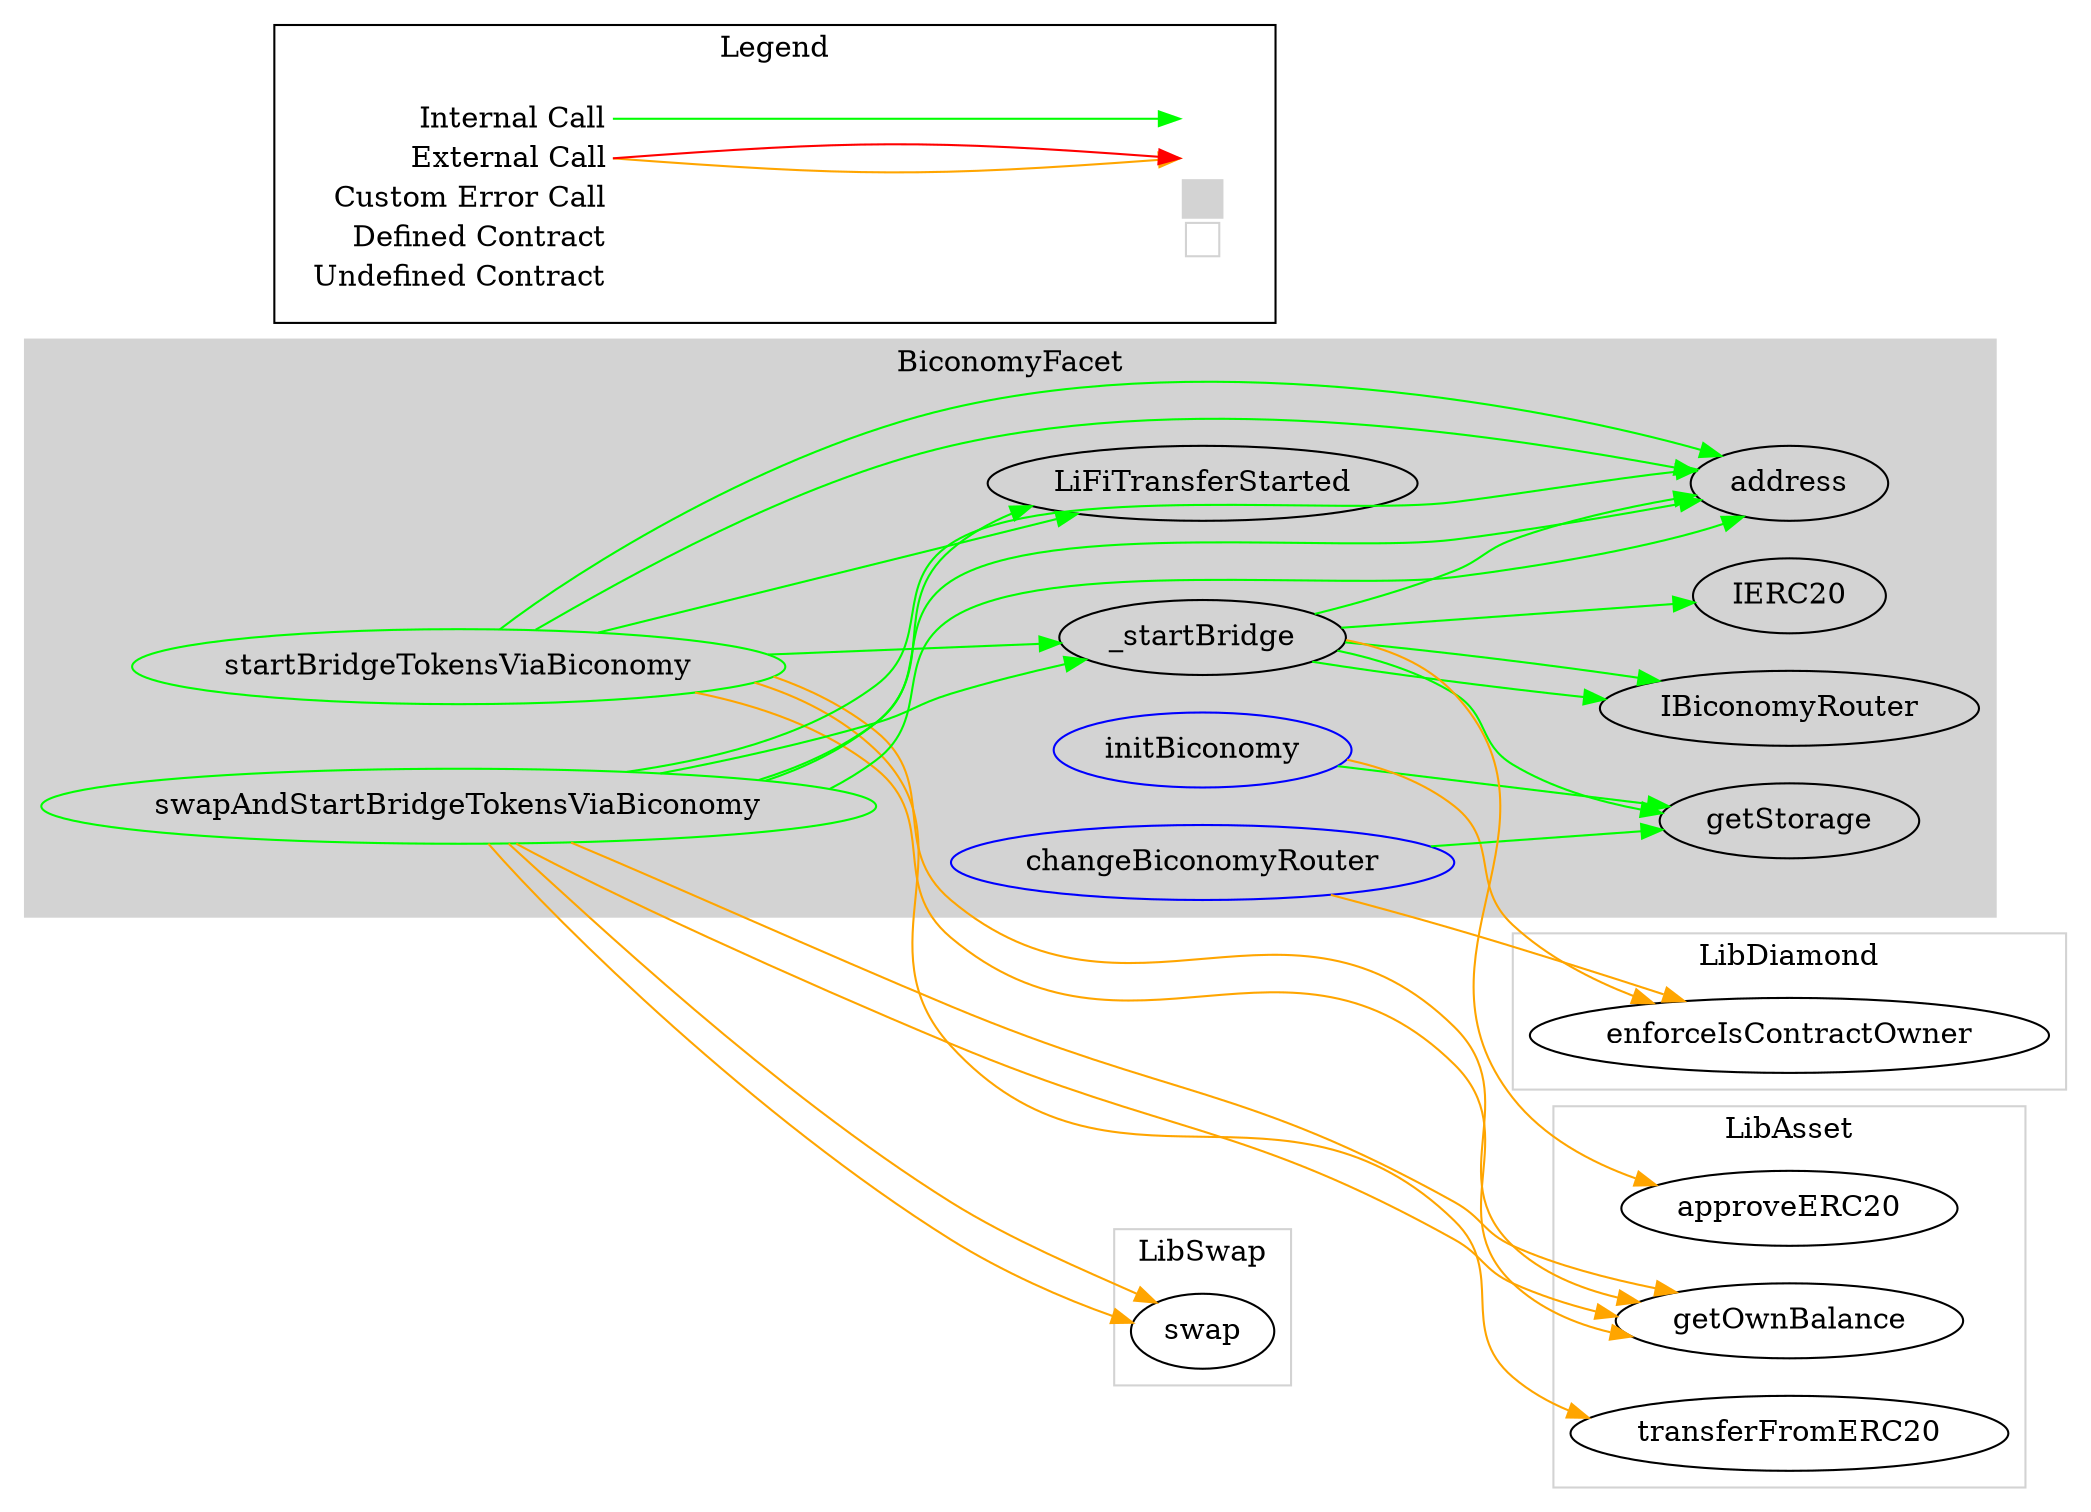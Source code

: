digraph G {
  graph [ ratio = "auto", page = "100", compound =true ];
subgraph "clusterBiconomyFacet" {
  graph [ label = "BiconomyFacet", color = "lightgray", style = "filled", bgcolor = "lightgray" ];
  "BiconomyFacet.initBiconomy" [ label = "initBiconomy", color = "blue" ];
  "BiconomyFacet.startBridgeTokensViaBiconomy" [ label = "startBridgeTokensViaBiconomy", color = "green" ];
  "BiconomyFacet.swapAndStartBridgeTokensViaBiconomy" [ label = "swapAndStartBridgeTokensViaBiconomy", color = "green" ];
  "BiconomyFacet.changeBiconomyRouter" [ label = "changeBiconomyRouter", color = "blue" ];
  "BiconomyFacet._startBridge" [ label = "_startBridge" ];
  "BiconomyFacet.getStorage" [ label = "getStorage" ];
  "BiconomyFacet.address" [ label = "address" ];
  "BiconomyFacet.LiFiTransferStarted" [ label = "LiFiTransferStarted" ];
  "BiconomyFacet.IERC20" [ label = "IERC20" ];
  "BiconomyFacet.IBiconomyRouter" [ label = "IBiconomyRouter" ];
}

subgraph "clusterLibDiamond" {
  graph [ label = "LibDiamond", color = "lightgray" ];
  "LibDiamond.enforceIsContractOwner" [ label = "enforceIsContractOwner" ];
}

subgraph "clusterLibAsset" {
  graph [ label = "LibAsset", color = "lightgray" ];
  "LibAsset.getOwnBalance" [ label = "getOwnBalance" ];
  "LibAsset.transferFromERC20" [ label = "transferFromERC20" ];
  "LibAsset.approveERC20" [ label = "approveERC20" ];
}

subgraph "clusterLibSwap" {
  graph [ label = "LibSwap", color = "lightgray" ];
  "LibSwap.swap" [ label = "swap" ];
}

  "BiconomyFacet.initBiconomy";
  "BiconomyFacet.getStorage";
  "LibDiamond.enforceIsContractOwner";
  "BiconomyFacet.startBridgeTokensViaBiconomy";
  "BiconomyFacet.address";
  "LibAsset.getOwnBalance";
  "LibAsset.transferFromERC20";
  "BiconomyFacet._startBridge";
  "BiconomyFacet.LiFiTransferStarted";
  "BiconomyFacet.swapAndStartBridgeTokensViaBiconomy";
  "LibSwap.swap";
  "BiconomyFacet.changeBiconomyRouter";
  "LibAsset.approveERC20";
  "BiconomyFacet.IERC20";
  "BiconomyFacet.IBiconomyRouter";
  "BiconomyFacet.initBiconomy" -> "BiconomyFacet.getStorage" [ color = "green" ];
  "BiconomyFacet.initBiconomy" -> "LibDiamond.enforceIsContractOwner" [ color = "orange" ];
  "BiconomyFacet.startBridgeTokensViaBiconomy" -> "BiconomyFacet.address" [ color = "green" ];
  "BiconomyFacet.startBridgeTokensViaBiconomy" -> "LibAsset.getOwnBalance" [ color = "orange" ];
  "BiconomyFacet.startBridgeTokensViaBiconomy" -> "LibAsset.transferFromERC20" [ color = "orange" ];
  "BiconomyFacet.startBridgeTokensViaBiconomy" -> "BiconomyFacet.address" [ color = "green" ];
  "BiconomyFacet.startBridgeTokensViaBiconomy" -> "LibAsset.getOwnBalance" [ color = "orange" ];
  "BiconomyFacet.startBridgeTokensViaBiconomy" -> "BiconomyFacet._startBridge" [ color = "green" ];
  "BiconomyFacet.startBridgeTokensViaBiconomy" -> "BiconomyFacet.LiFiTransferStarted" [ color = "green" ];
  "BiconomyFacet.swapAndStartBridgeTokensViaBiconomy" -> "BiconomyFacet.address" [ color = "green" ];
  "BiconomyFacet.swapAndStartBridgeTokensViaBiconomy" -> "LibAsset.getOwnBalance" [ color = "orange" ];
  "BiconomyFacet.swapAndStartBridgeTokensViaBiconomy" -> "LibSwap.swap" [ color = "orange" ];
  "BiconomyFacet.swapAndStartBridgeTokensViaBiconomy" -> "LibAsset.getOwnBalance" [ color = "orange" ];
  "BiconomyFacet.swapAndStartBridgeTokensViaBiconomy" -> "BiconomyFacet.address" [ color = "green" ];
  "BiconomyFacet.swapAndStartBridgeTokensViaBiconomy" -> "LibSwap.swap" [ color = "orange" ];
  "BiconomyFacet.swapAndStartBridgeTokensViaBiconomy" -> "BiconomyFacet.address" [ color = "green" ];
  "BiconomyFacet.swapAndStartBridgeTokensViaBiconomy" -> "BiconomyFacet._startBridge" [ color = "green" ];
  "BiconomyFacet.swapAndStartBridgeTokensViaBiconomy" -> "BiconomyFacet.LiFiTransferStarted" [ color = "green" ];
  "BiconomyFacet.changeBiconomyRouter" -> "BiconomyFacet.getStorage" [ color = "green" ];
  "BiconomyFacet.changeBiconomyRouter" -> "LibDiamond.enforceIsContractOwner" [ color = "orange" ];
  "BiconomyFacet._startBridge" -> "BiconomyFacet.getStorage" [ color = "green" ];
  "BiconomyFacet._startBridge" -> "BiconomyFacet.address" [ color = "green" ];
  "BiconomyFacet._startBridge" -> "LibAsset.approveERC20" [ color = "orange" ];
  "BiconomyFacet._startBridge" -> "BiconomyFacet.IERC20" [ color = "green" ];
  "BiconomyFacet._startBridge" -> "BiconomyFacet.IBiconomyRouter" [ color = "green" ];
  "BiconomyFacet._startBridge" -> "BiconomyFacet.IBiconomyRouter" [ color = "green" ];


rankdir=LR
node [shape=plaintext]
subgraph cluster_01 { 
label = "Legend";
key [label=<<table border="0" cellpadding="2" cellspacing="0" cellborder="0">
  <tr><td align="right" port="i1">Internal Call</td></tr>
  <tr><td align="right" port="i2">External Call</td></tr>
  <tr><td align="right" port="i2">Custom Error Call</td></tr>
  <tr><td align="right" port="i3">Defined Contract</td></tr>
  <tr><td align="right" port="i4">Undefined Contract</td></tr>
  </table>>]
key2 [label=<<table border="0" cellpadding="2" cellspacing="0" cellborder="0">
  <tr><td port="i1">&nbsp;&nbsp;&nbsp;</td></tr>
  <tr><td port="i2">&nbsp;&nbsp;&nbsp;</td></tr>
  <tr><td port="i3" bgcolor="lightgray">&nbsp;&nbsp;&nbsp;</td></tr>
  <tr><td port="i4">
    <table border="1" cellborder="0" cellspacing="0" cellpadding="7" color="lightgray">
      <tr>
       <td></td>
      </tr>
     </table>
  </td></tr>
  </table>>]
key:i1:e -> key2:i1:w [color="green"]
key:i2:e -> key2:i2:w [color="orange"]
key:i2:e -> key2:i2:w [color="red"]
}
}


